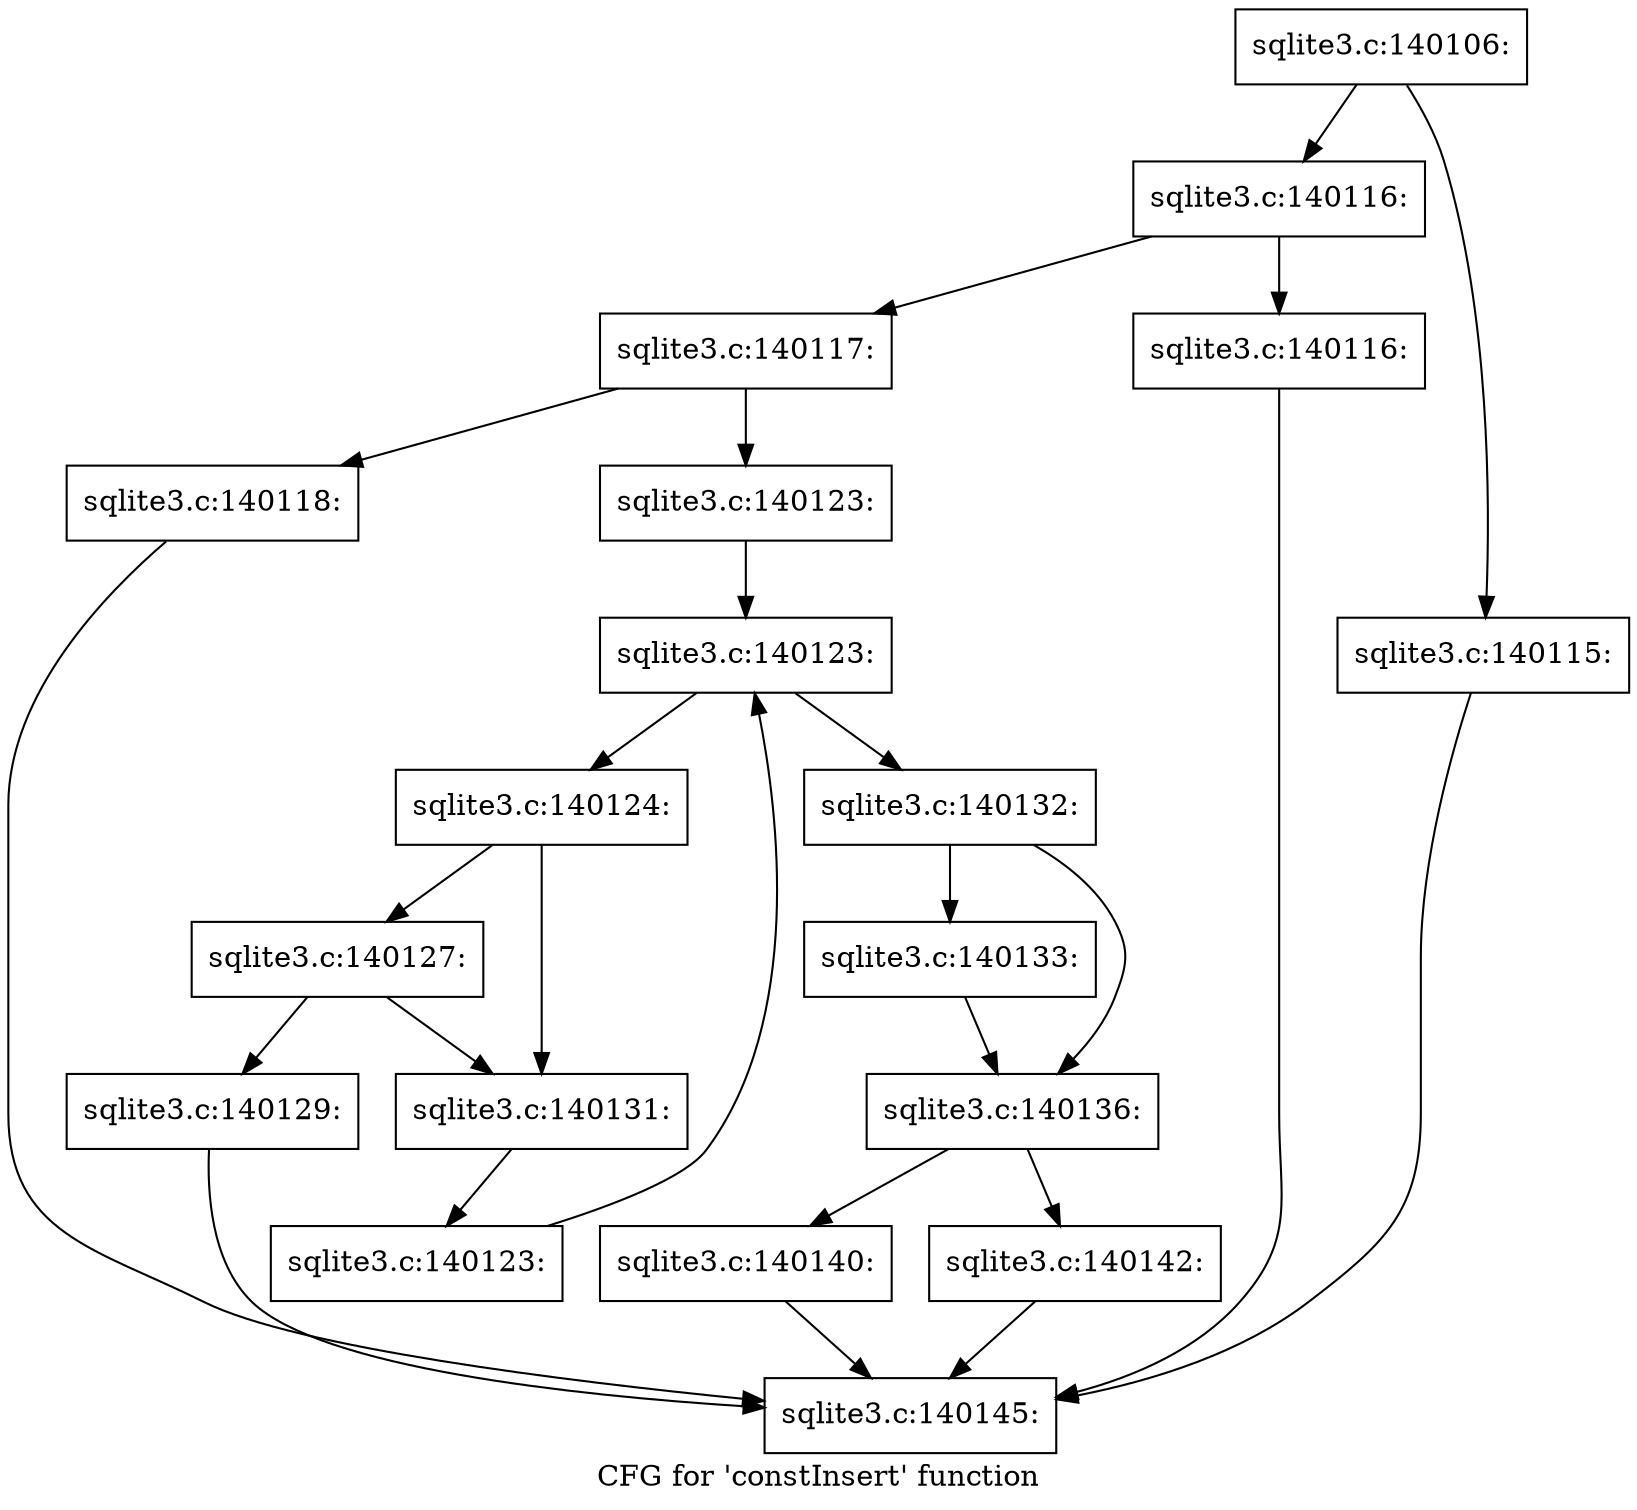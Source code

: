 digraph "CFG for 'constInsert' function" {
	label="CFG for 'constInsert' function";

	Node0x55c0f9490b80 [shape=record,label="{sqlite3.c:140106:}"];
	Node0x55c0f9490b80 -> Node0x55c0f9496a90;
	Node0x55c0f9490b80 -> Node0x55c0f9496ae0;
	Node0x55c0f9496a90 [shape=record,label="{sqlite3.c:140115:}"];
	Node0x55c0f9496a90 -> Node0x55c0f949bde0;
	Node0x55c0f9496ae0 [shape=record,label="{sqlite3.c:140116:}"];
	Node0x55c0f9496ae0 -> Node0x55c0f9496fa0;
	Node0x55c0f9496ae0 -> Node0x55c0f9496ff0;
	Node0x55c0f9496fa0 [shape=record,label="{sqlite3.c:140116:}"];
	Node0x55c0f9496fa0 -> Node0x55c0f949bde0;
	Node0x55c0f9496ff0 [shape=record,label="{sqlite3.c:140117:}"];
	Node0x55c0f9496ff0 -> Node0x55c0f9497580;
	Node0x55c0f9496ff0 -> Node0x55c0f9497530;
	Node0x55c0f9497530 [shape=record,label="{sqlite3.c:140118:}"];
	Node0x55c0f9497530 -> Node0x55c0f949bde0;
	Node0x55c0f9497580 [shape=record,label="{sqlite3.c:140123:}"];
	Node0x55c0f9497580 -> Node0x55c0f9497d00;
	Node0x55c0f9497d00 [shape=record,label="{sqlite3.c:140123:}"];
	Node0x55c0f9497d00 -> Node0x55c0f9498530;
	Node0x55c0f9497d00 -> Node0x55c0f69d5530;
	Node0x55c0f9498530 [shape=record,label="{sqlite3.c:140124:}"];
	Node0x55c0f9498530 -> Node0x55c0f94990f0;
	Node0x55c0f9498530 -> Node0x55c0f94990a0;
	Node0x55c0f94990f0 [shape=record,label="{sqlite3.c:140127:}"];
	Node0x55c0f94990f0 -> Node0x55c0f9499050;
	Node0x55c0f94990f0 -> Node0x55c0f94990a0;
	Node0x55c0f9499050 [shape=record,label="{sqlite3.c:140129:}"];
	Node0x55c0f9499050 -> Node0x55c0f949bde0;
	Node0x55c0f94990a0 [shape=record,label="{sqlite3.c:140131:}"];
	Node0x55c0f94990a0 -> Node0x55c0f94984a0;
	Node0x55c0f94984a0 [shape=record,label="{sqlite3.c:140123:}"];
	Node0x55c0f94984a0 -> Node0x55c0f9497d00;
	Node0x55c0f69d5530 [shape=record,label="{sqlite3.c:140132:}"];
	Node0x55c0f69d5530 -> Node0x55c0f949a410;
	Node0x55c0f69d5530 -> Node0x55c0f949a460;
	Node0x55c0f949a410 [shape=record,label="{sqlite3.c:140133:}"];
	Node0x55c0f949a410 -> Node0x55c0f949a460;
	Node0x55c0f949a460 [shape=record,label="{sqlite3.c:140136:}"];
	Node0x55c0f949a460 -> Node0x55c0f949bd90;
	Node0x55c0f949a460 -> Node0x55c0f949be30;
	Node0x55c0f949bd90 [shape=record,label="{sqlite3.c:140140:}"];
	Node0x55c0f949bd90 -> Node0x55c0f949bde0;
	Node0x55c0f949be30 [shape=record,label="{sqlite3.c:140142:}"];
	Node0x55c0f949be30 -> Node0x55c0f949bde0;
	Node0x55c0f949bde0 [shape=record,label="{sqlite3.c:140145:}"];
}
